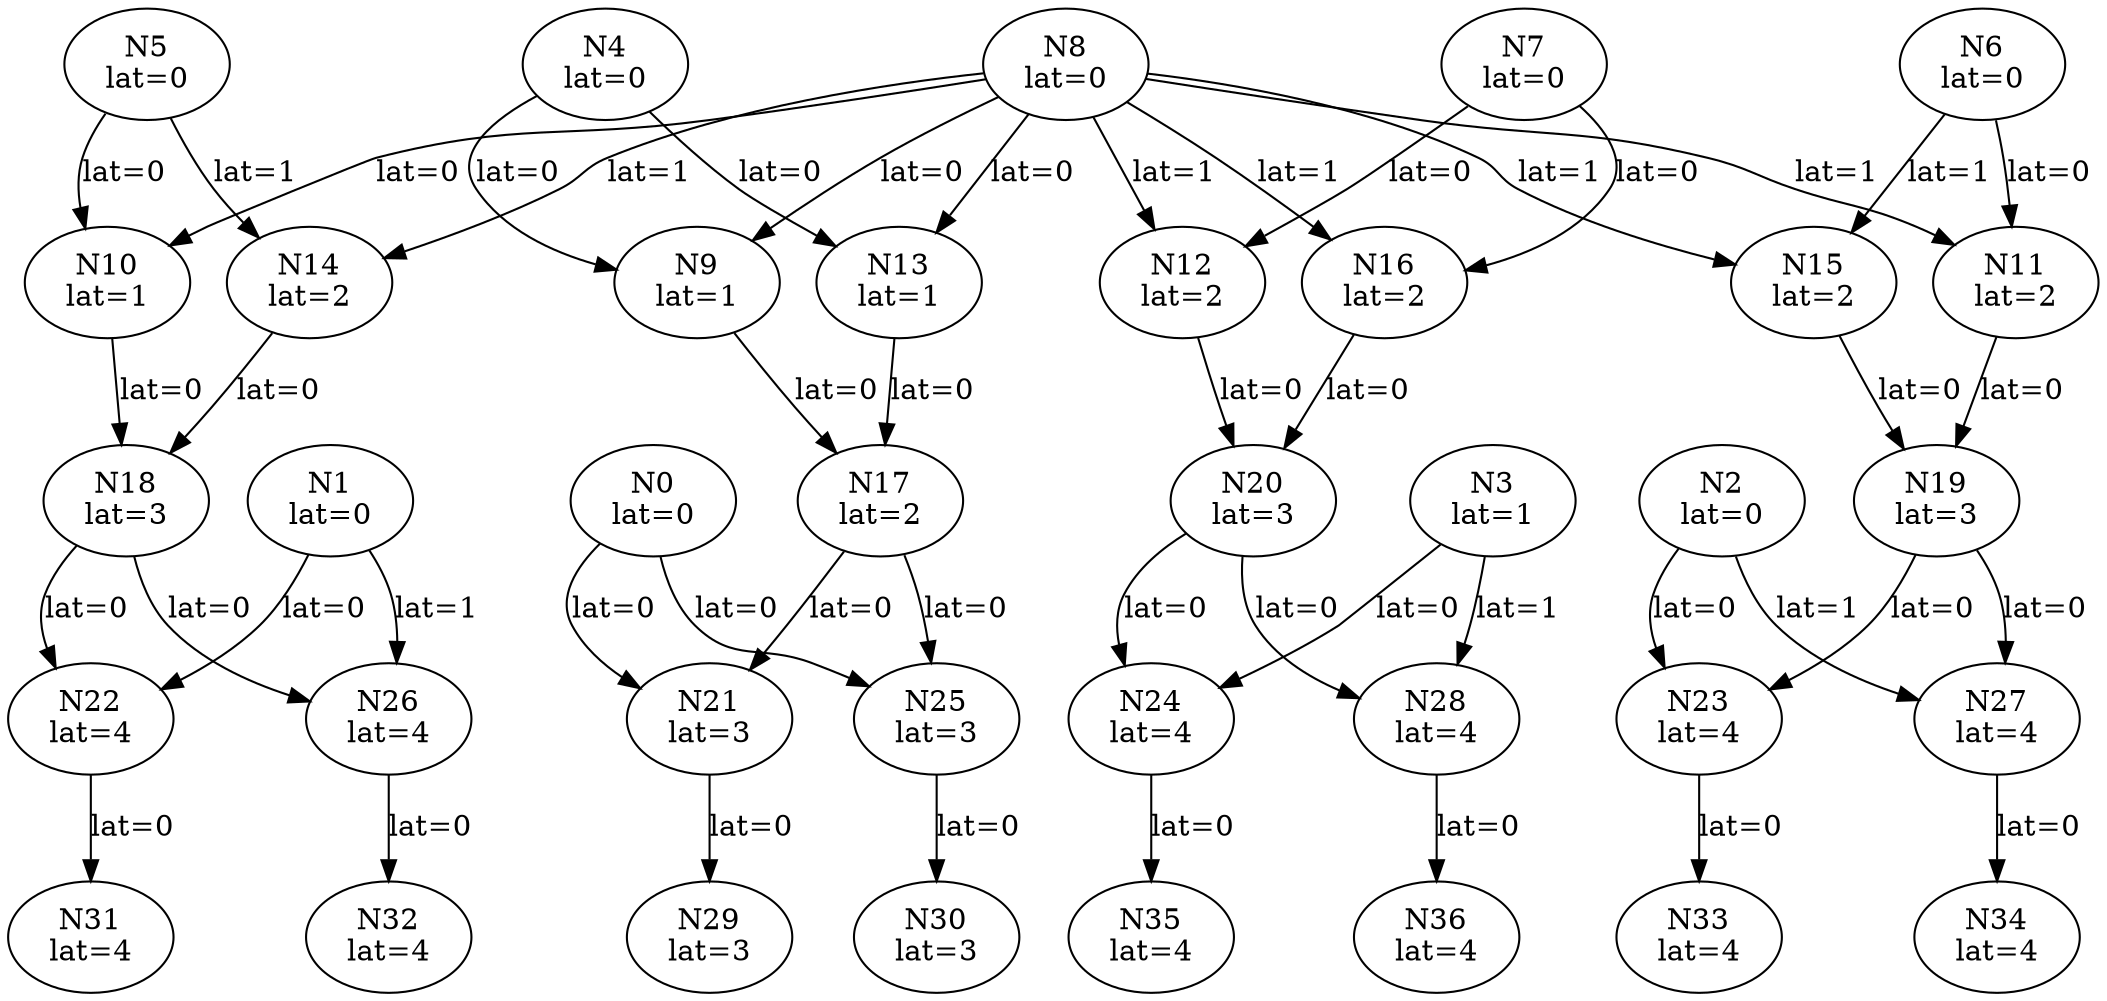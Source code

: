 Digraph G {
"N0"[label = "\N\nlat=0"];
"N1"[label = "\N\nlat=0"];
"N2"[label = "\N\nlat=0"];
"N3"[label = "\N\nlat=1"];
"N4"[label = "\N\nlat=0"];
"N5"[label = "\N\nlat=0"];
"N6"[label = "\N\nlat=0"];
"N7"[label = "\N\nlat=0"];
"N8"[label = "\N\nlat=0"];
"N29"[label = "\N\nlat=3"];
"N21"->"N29"[label = "lat=0"];
"N30"[label = "\N\nlat=3"];
"N25"->"N30"[label = "lat=0"];
"N31"[label = "\N\nlat=4"];
"N22"->"N31"[label = "lat=0"];
"N32"[label = "\N\nlat=4"];
"N26"->"N32"[label = "lat=0"];
"N33"[label = "\N\nlat=4"];
"N23"->"N33"[label = "lat=0"];
"N34"[label = "\N\nlat=4"];
"N27"->"N34"[label = "lat=0"];
"N35"[label = "\N\nlat=4"];
"N24"->"N35"[label = "lat=0"];
"N36"[label = "\N\nlat=4"];
"N28"->"N36"[label = "lat=0"];
"N9"[label = "\N\nlat=1"];
"N4"->"N9"[label = "lat=0"];
"N8"->"N9"[label = "lat=0"];
"N10"[label = "\N\nlat=1"];
"N5"->"N10"[label = "lat=0"];
"N8"->"N10"[label = "lat=0"];
"N11"[label = "\N\nlat=2"];
"N6"->"N11"[label = "lat=0"];
"N8"->"N11"[label = "lat=1"];
"N12"[label = "\N\nlat=2"];
"N7"->"N12"[label = "lat=0"];
"N8"->"N12"[label = "lat=1"];
"N13"[label = "\N\nlat=1"];
"N4"->"N13"[label = "lat=0"];
"N8"->"N13"[label = "lat=0"];
"N14"[label = "\N\nlat=2"];
"N5"->"N14"[label = "lat=1"];
"N8"->"N14"[label = "lat=1"];
"N15"[label = "\N\nlat=2"];
"N6"->"N15"[label = "lat=1"];
"N8"->"N15"[label = "lat=1"];
"N16"[label = "\N\nlat=2"];
"N7"->"N16"[label = "lat=0"];
"N8"->"N16"[label = "lat=1"];
"N17"[label = "\N\nlat=2"];
"N9"->"N17"[label = "lat=0"];
"N13"->"N17"[label = "lat=0"];
"N18"[label = "\N\nlat=3"];
"N10"->"N18"[label = "lat=0"];
"N14"->"N18"[label = "lat=0"];
"N19"[label = "\N\nlat=3"];
"N11"->"N19"[label = "lat=0"];
"N15"->"N19"[label = "lat=0"];
"N20"[label = "\N\nlat=3"];
"N12"->"N20"[label = "lat=0"];
"N16"->"N20"[label = "lat=0"];
"N21"[label = "\N\nlat=3"];
"N0"->"N21"[label = "lat=0"];
"N17"->"N21"[label = "lat=0"];
"N22"[label = "\N\nlat=4"];
"N1"->"N22"[label = "lat=0"];
"N18"->"N22"[label = "lat=0"];
"N23"[label = "\N\nlat=4"];
"N2"->"N23"[label = "lat=0"];
"N19"->"N23"[label = "lat=0"];
"N24"[label = "\N\nlat=4"];
"N3"->"N24"[label = "lat=0"];
"N20"->"N24"[label = "lat=0"];
"N25"[label = "\N\nlat=3"];
"N0"->"N25"[label = "lat=0"];
"N17"->"N25"[label = "lat=0"];
"N26"[label = "\N\nlat=4"];
"N1"->"N26"[label = "lat=1"];
"N18"->"N26"[label = "lat=0"];
"N27"[label = "\N\nlat=4"];
"N2"->"N27"[label = "lat=1"];
"N19"->"N27"[label = "lat=0"];
"N28"[label = "\N\nlat=4"];
"N3"->"N28"[label = "lat=1"];
"N20"->"N28"[label = "lat=0"];
}
